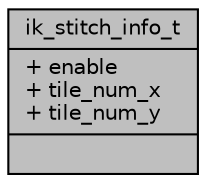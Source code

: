digraph "ik_stitch_info_t"
{
 // INTERACTIVE_SVG=YES
 // LATEX_PDF_SIZE
  bgcolor="transparent";
  edge [fontname="Helvetica",fontsize="10",labelfontname="Helvetica",labelfontsize="10"];
  node [fontname="Helvetica",fontsize="10",shape=record];
  Node1 [label="{ik_stitch_info_t\n|+ enable\l+ tile_num_x\l+ tile_num_y\l|}",height=0.2,width=0.4,color="black", fillcolor="grey75", style="filled", fontcolor="black",tooltip=" "];
}
